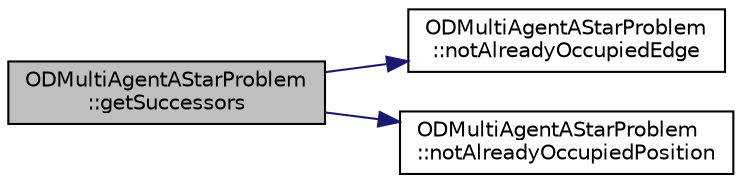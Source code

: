 digraph "ODMultiAgentAStarProblem::getSuccessors"
{
 // INTERACTIVE_SVG=YES
 // LATEX_PDF_SIZE
  edge [fontname="Helvetica",fontsize="10",labelfontname="Helvetica",labelfontsize="10"];
  node [fontname="Helvetica",fontsize="10",shape=record];
  rankdir="LR";
  Node1 [label="ODMultiAgentAStarProblem\l::getSuccessors",height=0.2,width=0.4,color="black", fillcolor="grey75", style="filled", fontcolor="black",tooltip=" "];
  Node1 -> Node2 [color="midnightblue",fontsize="10",style="solid",fontname="Helvetica"];
  Node2 [label="ODMultiAgentAStarProblem\l::notAlreadyOccupiedEdge",height=0.2,width=0.4,color="black", fillcolor="white", style="filled",URL="$classODMultiAgentAStarProblem.html#a5d45b6128a0b692055528a2af1d90633",tooltip=" "];
  Node1 -> Node3 [color="midnightblue",fontsize="10",style="solid",fontname="Helvetica"];
  Node3 [label="ODMultiAgentAStarProblem\l::notAlreadyOccupiedPosition",height=0.2,width=0.4,color="black", fillcolor="white", style="filled",URL="$classODMultiAgentAStarProblem.html#a349cfd7c943343c8af66cebde1757913",tooltip=" "];
}
